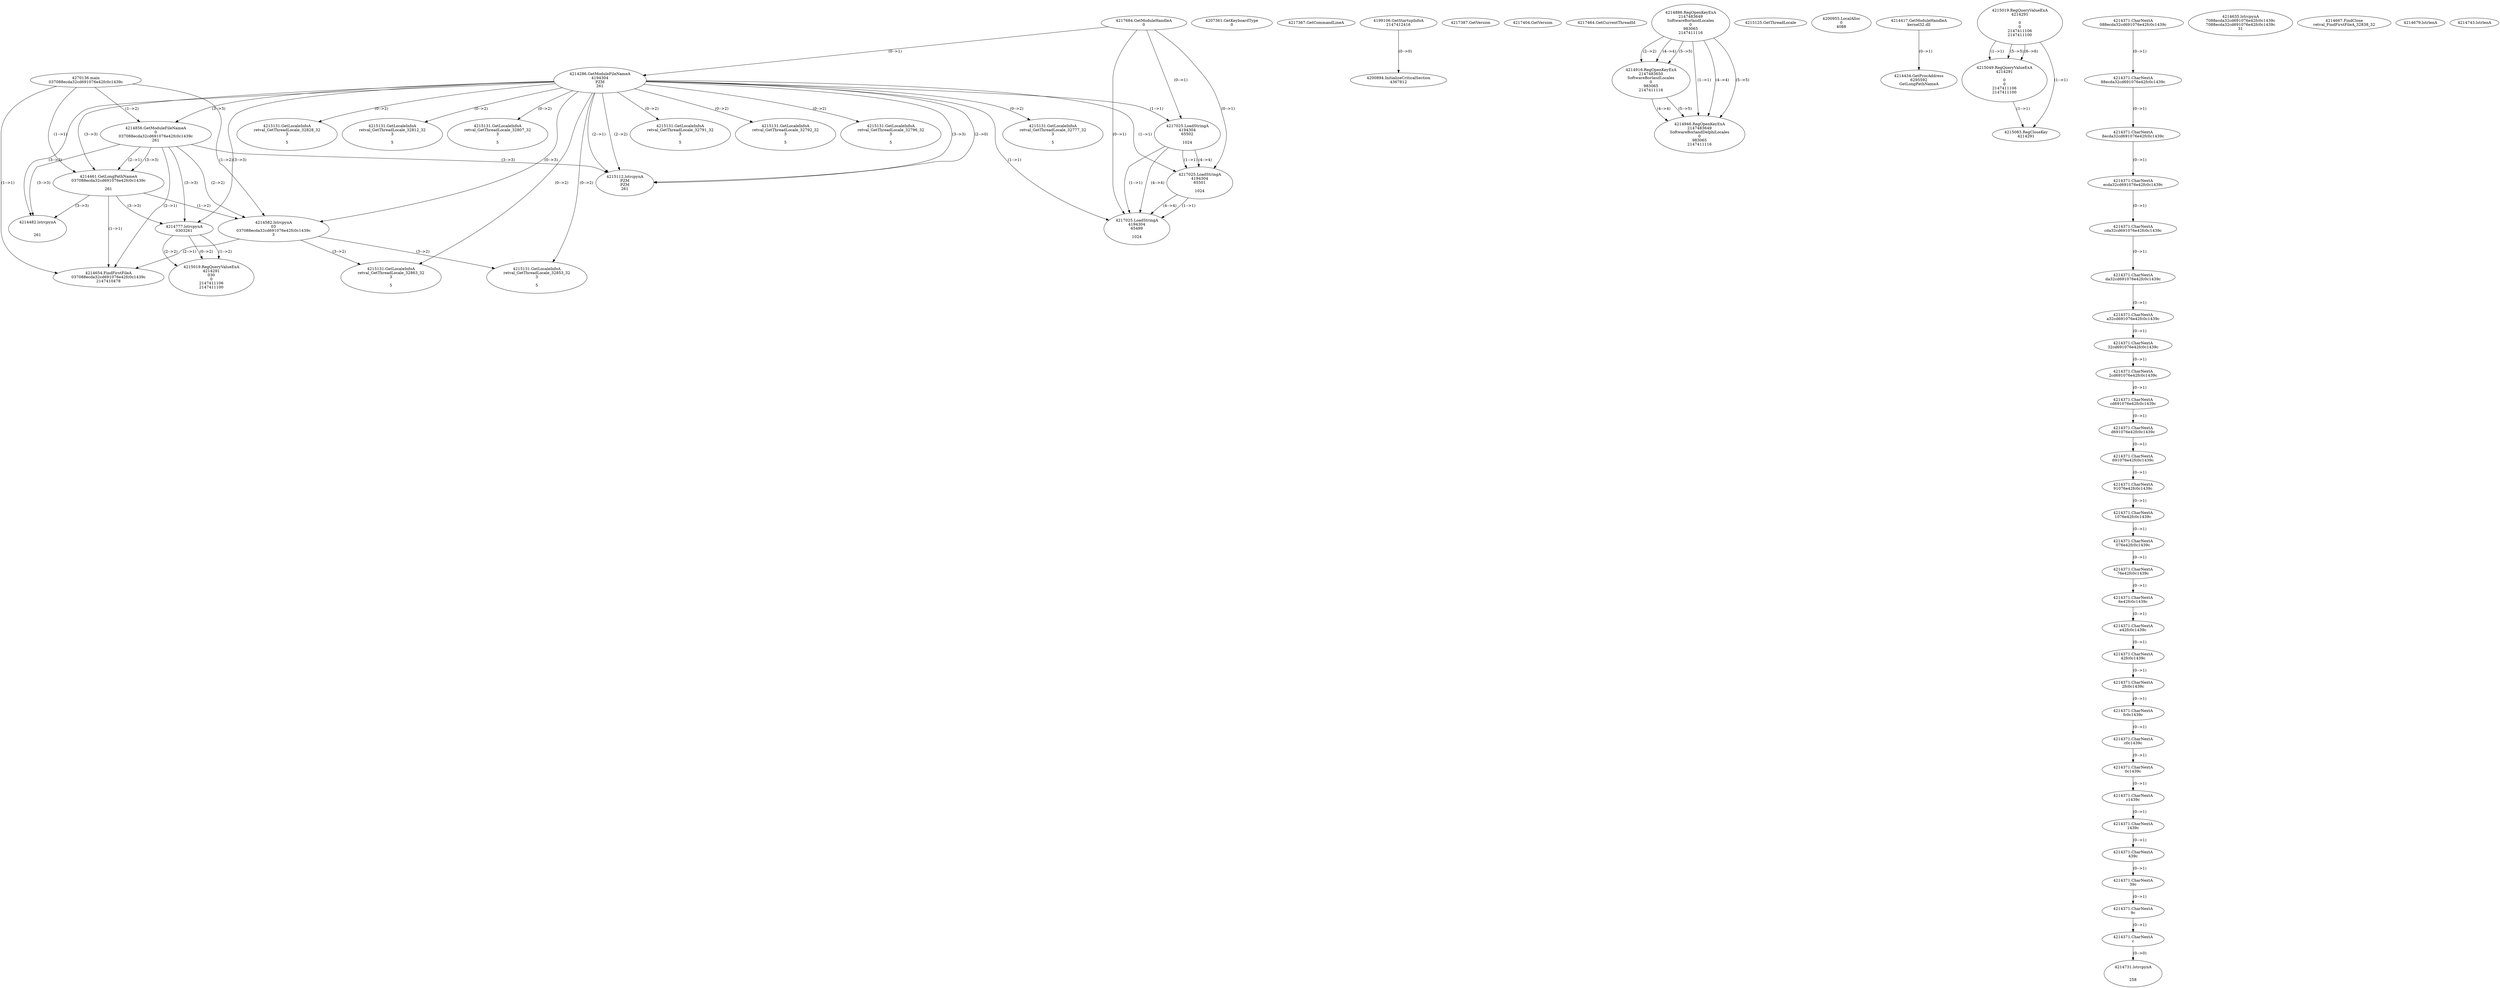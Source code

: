 // Global SCDG with merge call
digraph {
	0 [label="4270136.main
037088ecda32cd691076e42fc0c1439c"]
	1 [label="4217684.GetModuleHandleA
0"]
	2 [label="4207361.GetKeyboardType
0"]
	3 [label="4217367.GetCommandLineA
"]
	4 [label="4199106.GetStartupInfoA
2147412416"]
	5 [label="4217387.GetVersion
"]
	6 [label="4217404.GetVersion
"]
	7 [label="4217464.GetCurrentThreadId
"]
	8 [label="4214286.GetModuleFileNameA
4194304
PZM
261"]
	1 -> 8 [label="(0-->1)"]
	9 [label="4214856.GetModuleFileNameA
0
037088ecda32cd691076e42fc0c1439c
261"]
	0 -> 9 [label="(1-->2)"]
	8 -> 9 [label="(3-->3)"]
	10 [label="4214886.RegOpenKeyExA
2147483649
Software\Borland\Locales
0
983065
2147411116"]
	11 [label="4214916.RegOpenKeyExA
2147483650
Software\Borland\Locales
0
983065
2147411116"]
	10 -> 11 [label="(2-->2)"]
	10 -> 11 [label="(4-->4)"]
	10 -> 11 [label="(5-->5)"]
	12 [label="4214946.RegOpenKeyExA
2147483649
Software\Borland\Delphi\Locales
0
983065
2147411116"]
	10 -> 12 [label="(1-->1)"]
	10 -> 12 [label="(4-->4)"]
	11 -> 12 [label="(4-->4)"]
	10 -> 12 [label="(5-->5)"]
	11 -> 12 [label="(5-->5)"]
	13 [label="4215112.lstrcpynA
PZM
PZM
261"]
	8 -> 13 [label="(2-->1)"]
	8 -> 13 [label="(2-->2)"]
	8 -> 13 [label="(3-->3)"]
	9 -> 13 [label="(3-->3)"]
	8 -> 13 [label="(2-->0)"]
	14 [label="4215125.GetThreadLocale
"]
	15 [label="4215131.GetLocaleInfoA
retval_GetThreadLocale_32777_32
3

5"]
	8 -> 15 [label="(0-->2)"]
	16 [label="4217025.LoadStringA
4194304
65502

1024"]
	1 -> 16 [label="(0-->1)"]
	8 -> 16 [label="(1-->1)"]
	17 [label="4200894.InitializeCriticalSection
4367812"]
	4 -> 17 [label="(0-->0)"]
	18 [label="4200955.LocalAlloc
0
4088"]
	19 [label="4214417.GetModuleHandleA
kernel32.dll"]
	20 [label="4214434.GetProcAddress
6295592
GetLongPathNameA"]
	19 -> 20 [label="(0-->1)"]
	21 [label="4214461.GetLongPathNameA
037088ecda32cd691076e42fc0c1439c

261"]
	0 -> 21 [label="(1-->1)"]
	9 -> 21 [label="(2-->1)"]
	8 -> 21 [label="(3-->3)"]
	9 -> 21 [label="(3-->3)"]
	22 [label="4214482.lstrcpynA


261"]
	8 -> 22 [label="(3-->3)"]
	9 -> 22 [label="(3-->3)"]
	21 -> 22 [label="(3-->3)"]
	23 [label="4215019.RegQueryValueExA
4214291

0
0
2147411106
2147411100"]
	24 [label="4215049.RegQueryValueExA
4214291

0
0
2147411106
2147411100"]
	23 -> 24 [label="(1-->1)"]
	23 -> 24 [label="(5-->5)"]
	23 -> 24 [label="(6-->6)"]
	25 [label="4215083.RegCloseKey
4214291"]
	23 -> 25 [label="(1-->1)"]
	24 -> 25 [label="(1-->1)"]
	26 [label="4215131.GetLocaleInfoA
retval_GetThreadLocale_32828_32
3

5"]
	8 -> 26 [label="(0-->2)"]
	27 [label="4217025.LoadStringA
4194304
65501

1024"]
	1 -> 27 [label="(0-->1)"]
	8 -> 27 [label="(1-->1)"]
	16 -> 27 [label="(1-->1)"]
	16 -> 27 [label="(4-->4)"]
	28 [label="4215131.GetLocaleInfoA
retval_GetThreadLocale_32812_32
3

5"]
	8 -> 28 [label="(0-->2)"]
	29 [label="4215131.GetLocaleInfoA
retval_GetThreadLocale_32807_32
3

5"]
	8 -> 29 [label="(0-->2)"]
	30 [label="4217025.LoadStringA
4194304
65499

1024"]
	1 -> 30 [label="(0-->1)"]
	8 -> 30 [label="(1-->1)"]
	16 -> 30 [label="(1-->1)"]
	27 -> 30 [label="(1-->1)"]
	16 -> 30 [label="(4-->4)"]
	27 -> 30 [label="(4-->4)"]
	31 [label="4214582.lstrcpynA
03
037088ecda32cd691076e42fc0c1439c
3"]
	0 -> 31 [label="(1-->2)"]
	9 -> 31 [label="(2-->2)"]
	21 -> 31 [label="(1-->2)"]
	8 -> 31 [label="(0-->3)"]
	32 [label="4214371.CharNextA
088ecda32cd691076e42fc0c1439c"]
	33 [label="4214371.CharNextA
88ecda32cd691076e42fc0c1439c"]
	32 -> 33 [label="(0-->1)"]
	34 [label="4214371.CharNextA
8ecda32cd691076e42fc0c1439c"]
	33 -> 34 [label="(0-->1)"]
	35 [label="4214371.CharNextA
ecda32cd691076e42fc0c1439c"]
	34 -> 35 [label="(0-->1)"]
	36 [label="4214371.CharNextA
cda32cd691076e42fc0c1439c"]
	35 -> 36 [label="(0-->1)"]
	37 [label="4214371.CharNextA
da32cd691076e42fc0c1439c"]
	36 -> 37 [label="(0-->1)"]
	38 [label="4214371.CharNextA
a32cd691076e42fc0c1439c"]
	37 -> 38 [label="(0-->1)"]
	39 [label="4214371.CharNextA
32cd691076e42fc0c1439c"]
	38 -> 39 [label="(0-->1)"]
	40 [label="4214371.CharNextA
2cd691076e42fc0c1439c"]
	39 -> 40 [label="(0-->1)"]
	41 [label="4214371.CharNextA
cd691076e42fc0c1439c"]
	40 -> 41 [label="(0-->1)"]
	42 [label="4214371.CharNextA
d691076e42fc0c1439c"]
	41 -> 42 [label="(0-->1)"]
	43 [label="4214371.CharNextA
691076e42fc0c1439c"]
	42 -> 43 [label="(0-->1)"]
	44 [label="4214371.CharNextA
91076e42fc0c1439c"]
	43 -> 44 [label="(0-->1)"]
	45 [label="4214371.CharNextA
1076e42fc0c1439c"]
	44 -> 45 [label="(0-->1)"]
	46 [label="4214371.CharNextA
076e42fc0c1439c"]
	45 -> 46 [label="(0-->1)"]
	47 [label="4214371.CharNextA
76e42fc0c1439c"]
	46 -> 47 [label="(0-->1)"]
	48 [label="4214371.CharNextA
6e42fc0c1439c"]
	47 -> 48 [label="(0-->1)"]
	49 [label="4214371.CharNextA
e42fc0c1439c"]
	48 -> 49 [label="(0-->1)"]
	50 [label="4214371.CharNextA
42fc0c1439c"]
	49 -> 50 [label="(0-->1)"]
	51 [label="4214371.CharNextA
2fc0c1439c"]
	50 -> 51 [label="(0-->1)"]
	52 [label="4214371.CharNextA
fc0c1439c"]
	51 -> 52 [label="(0-->1)"]
	53 [label="4214371.CharNextA
c0c1439c"]
	52 -> 53 [label="(0-->1)"]
	54 [label="4214371.CharNextA
0c1439c"]
	53 -> 54 [label="(0-->1)"]
	55 [label="4214371.CharNextA
c1439c"]
	54 -> 55 [label="(0-->1)"]
	56 [label="4214371.CharNextA
1439c"]
	55 -> 56 [label="(0-->1)"]
	57 [label="4214371.CharNextA
439c"]
	56 -> 57 [label="(0-->1)"]
	58 [label="4214371.CharNextA
39c"]
	57 -> 58 [label="(0-->1)"]
	59 [label="4214371.CharNextA
9c"]
	58 -> 59 [label="(0-->1)"]
	60 [label="4214371.CharNextA
c"]
	59 -> 60 [label="(0-->1)"]
	61 [label="4214635.lstrcpynA
7088ecda32cd691076e42fc0c1439c
7088ecda32cd691076e42fc0c1439c
31"]
	62 [label="4214654.FindFirstFileA
037088ecda32cd691076e42fc0c1439c
2147410478"]
	0 -> 62 [label="(1-->1)"]
	9 -> 62 [label="(2-->1)"]
	21 -> 62 [label="(1-->1)"]
	31 -> 62 [label="(2-->1)"]
	63 [label="4214667.FindClose
retval_FindFirstFileA_32838_32"]
	64 [label="4214679.lstrlenA
"]
	65 [label="4214731.lstrcpynA


258"]
	60 -> 65 [label="(0-->0)"]
	66 [label="4214743.lstrlenA
"]
	67 [label="4214777.lstrcpynA
03\
03\
261"]
	8 -> 67 [label="(3-->3)"]
	9 -> 67 [label="(3-->3)"]
	21 -> 67 [label="(3-->3)"]
	68 [label="4215019.RegQueryValueExA
4214291
03\
0
0
2147411106
2147411100"]
	67 -> 68 [label="(1-->2)"]
	67 -> 68 [label="(2-->2)"]
	67 -> 68 [label="(0-->2)"]
	69 [label="4215131.GetLocaleInfoA
retval_GetThreadLocale_32853_32
3

5"]
	8 -> 69 [label="(0-->2)"]
	31 -> 69 [label="(3-->2)"]
	70 [label="4215131.GetLocaleInfoA
retval_GetThreadLocale_32863_32
3

5"]
	8 -> 70 [label="(0-->2)"]
	31 -> 70 [label="(3-->2)"]
	71 [label="4215131.GetLocaleInfoA
retval_GetThreadLocale_32791_32
3

5"]
	8 -> 71 [label="(0-->2)"]
	72 [label="4215131.GetLocaleInfoA
retval_GetThreadLocale_32792_32
3

5"]
	8 -> 72 [label="(0-->2)"]
	73 [label="4215131.GetLocaleInfoA
retval_GetThreadLocale_32796_32
3

5"]
	8 -> 73 [label="(0-->2)"]
}
